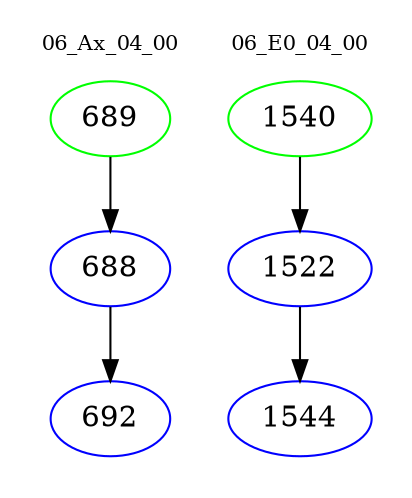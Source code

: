 digraph{
subgraph cluster_0 {
color = white
label = "06_Ax_04_00";
fontsize=10;
T0_689 [label="689", color="green"]
T0_689 -> T0_688 [color="black"]
T0_688 [label="688", color="blue"]
T0_688 -> T0_692 [color="black"]
T0_692 [label="692", color="blue"]
}
subgraph cluster_1 {
color = white
label = "06_E0_04_00";
fontsize=10;
T1_1540 [label="1540", color="green"]
T1_1540 -> T1_1522 [color="black"]
T1_1522 [label="1522", color="blue"]
T1_1522 -> T1_1544 [color="black"]
T1_1544 [label="1544", color="blue"]
}
}
